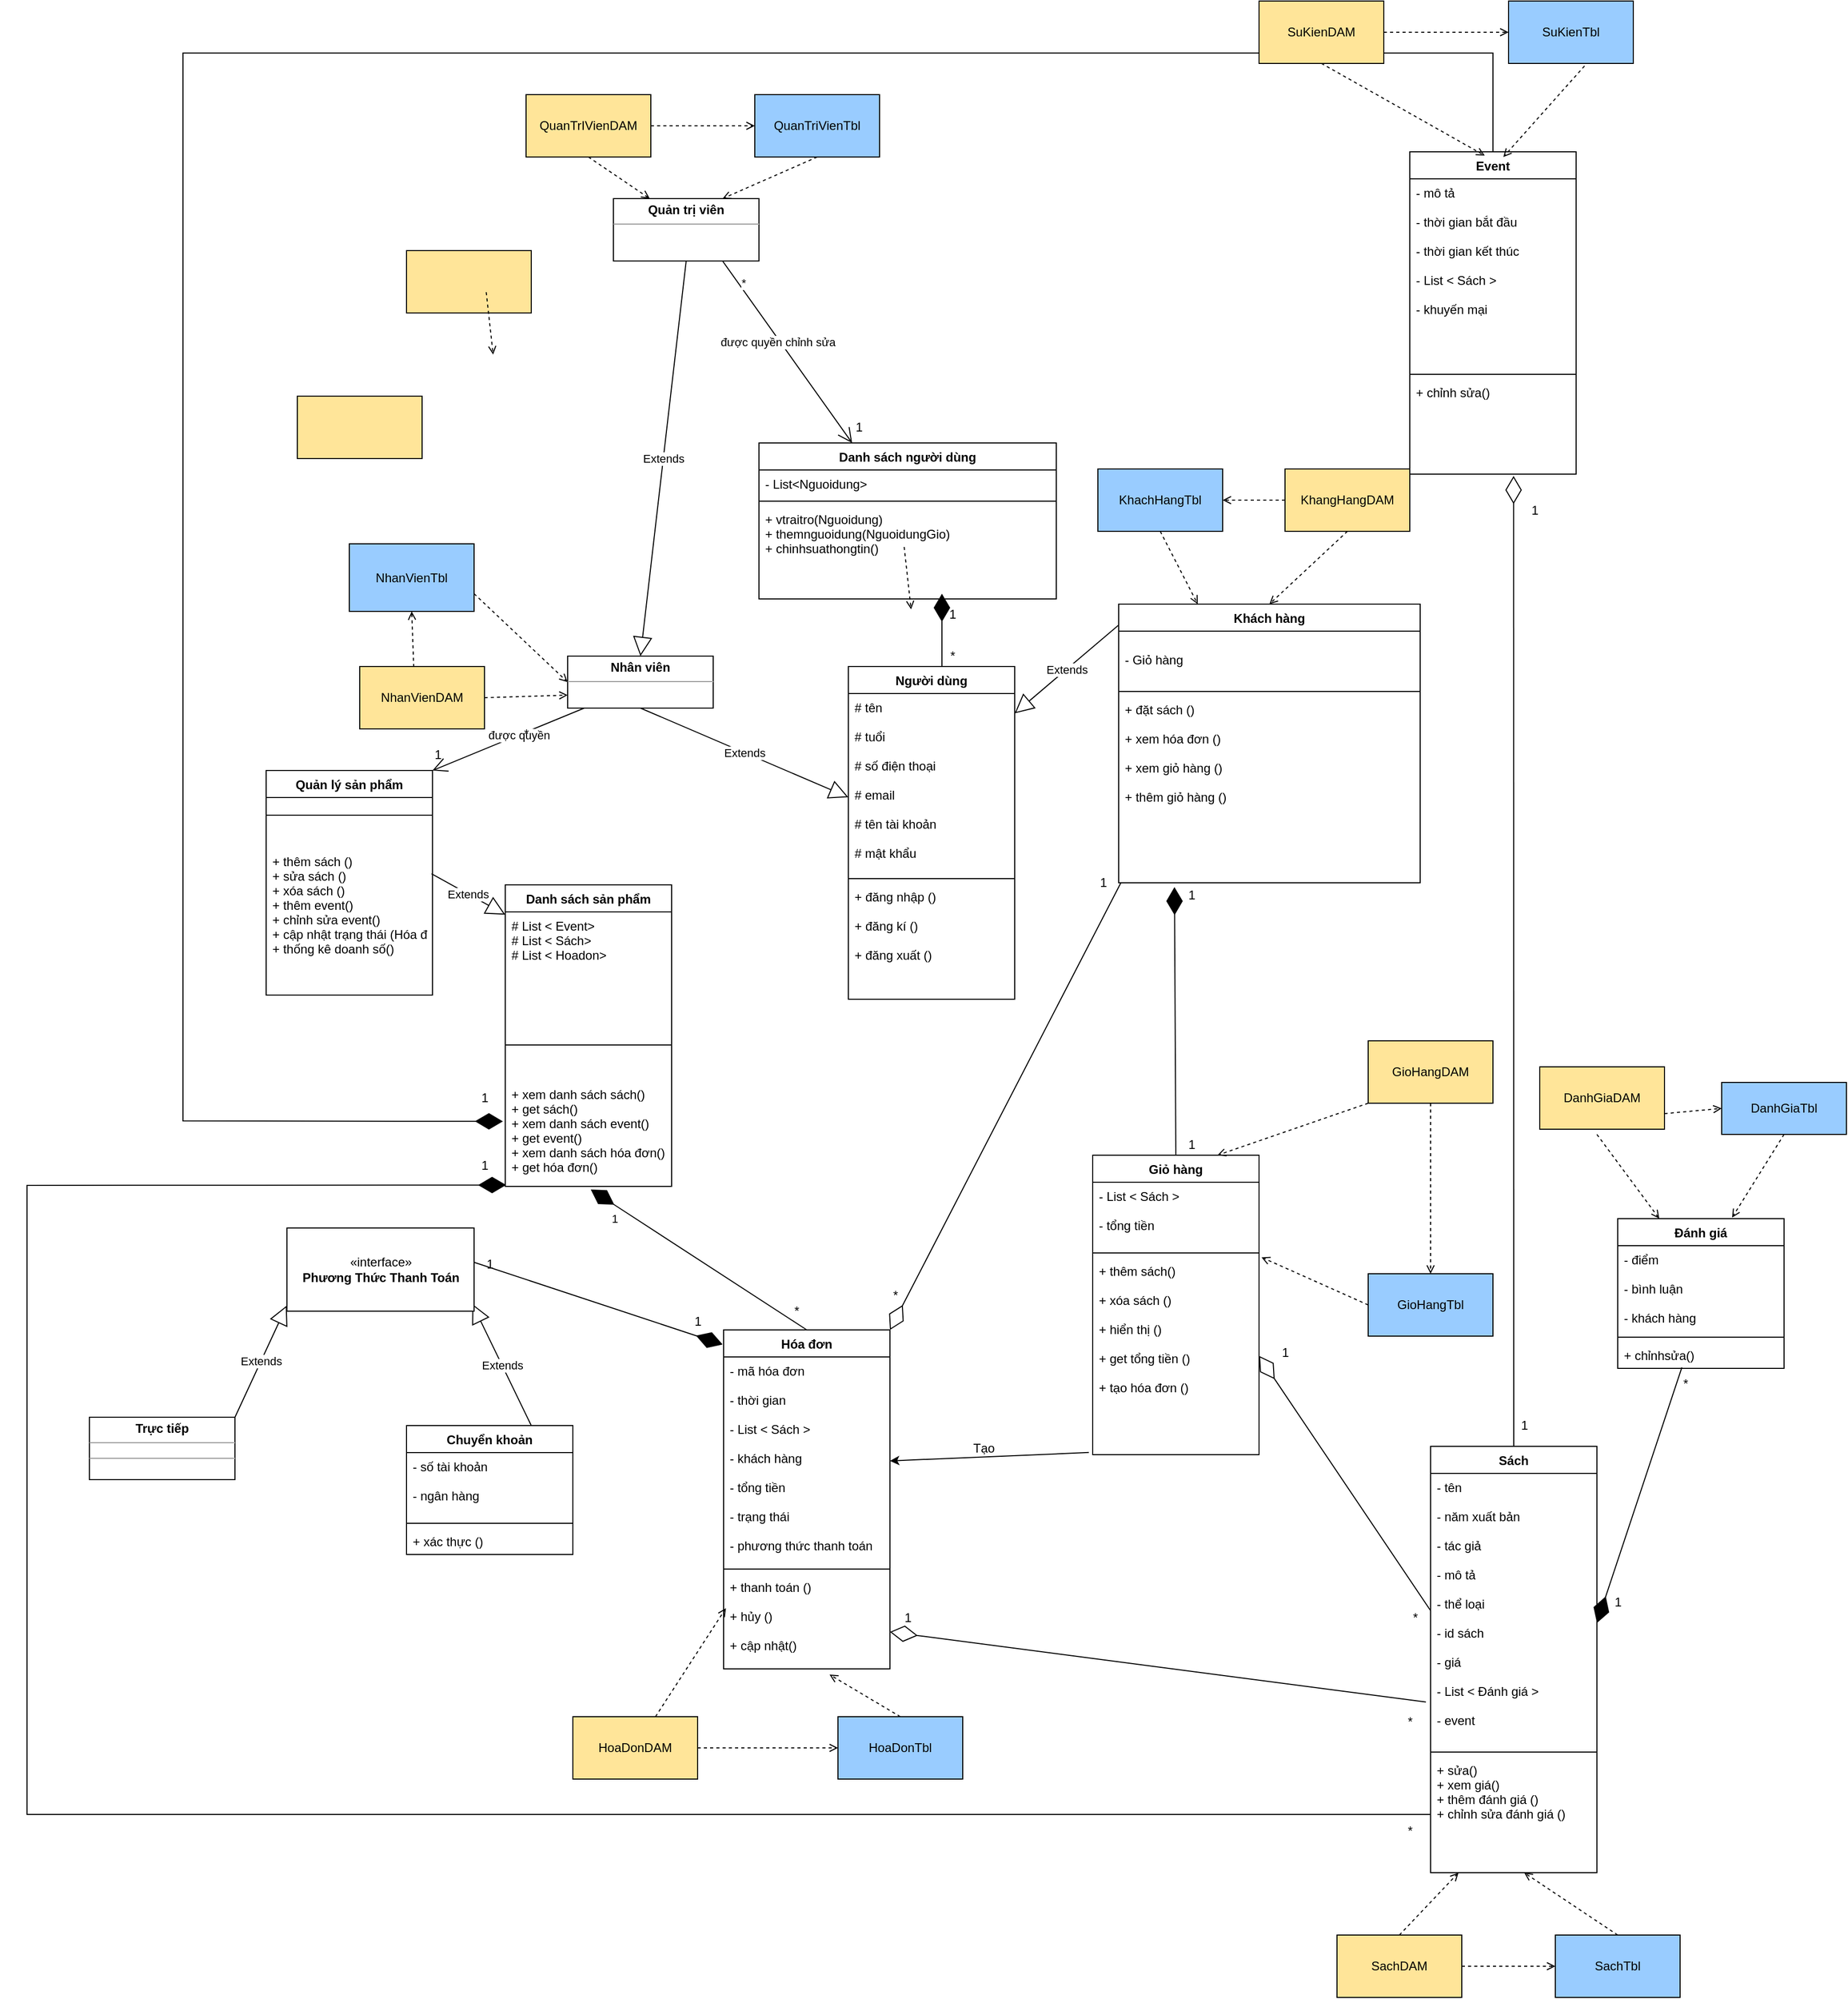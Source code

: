 <mxfile version="19.0.3" type="device"><diagram id="C5RBs43oDa-KdzZeNtuy" name="Page-1"><mxGraphModel dx="2195" dy="1282" grid="1" gridSize="10" guides="1" tooltips="1" connect="1" arrows="1" fold="1" page="1" pageScale="1" pageWidth="827" pageHeight="1169" math="0" shadow="0"><root><mxCell id="WIyWlLk6GJQsqaUBKTNV-0"/><mxCell id="WIyWlLk6GJQsqaUBKTNV-1" parent="WIyWlLk6GJQsqaUBKTNV-0"/><mxCell id="BKb9En-tb70ZGQFmYqYf-0" value="Người dùng&#10;" style="swimlane;fontStyle=1;align=center;verticalAlign=top;childLayout=stackLayout;horizontal=1;startSize=26;horizontalStack=0;resizeParent=1;resizeParentMax=0;resizeLast=0;collapsible=1;marginBottom=0;" parent="WIyWlLk6GJQsqaUBKTNV-1" vertex="1"><mxGeometry x="640" y="670" width="160" height="320" as="geometry"/></mxCell><mxCell id="BKb9En-tb70ZGQFmYqYf-1" value="# tên&#10;&#10;# tuổi&#10;&#10;# số điện thoại&#10;&#10;# email&#10;&#10;# tên tài khoản&#10;&#10;# mật khẩu" style="text;strokeColor=none;fillColor=none;align=left;verticalAlign=top;spacingLeft=4;spacingRight=4;overflow=hidden;rotatable=0;points=[[0,0.5],[1,0.5]];portConstraint=eastwest;" parent="BKb9En-tb70ZGQFmYqYf-0" vertex="1"><mxGeometry y="26" width="160" height="174" as="geometry"/></mxCell><mxCell id="BKb9En-tb70ZGQFmYqYf-2" value="" style="line;strokeWidth=1;fillColor=none;align=left;verticalAlign=middle;spacingTop=-1;spacingLeft=3;spacingRight=3;rotatable=0;labelPosition=right;points=[];portConstraint=eastwest;" parent="BKb9En-tb70ZGQFmYqYf-0" vertex="1"><mxGeometry y="200" width="160" height="8" as="geometry"/></mxCell><mxCell id="BKb9En-tb70ZGQFmYqYf-3" value="+ đăng nhập ()&#10;&#10;+ đăng kí ()&#10;&#10;+ đăng xuất ()" style="text;strokeColor=none;fillColor=none;align=left;verticalAlign=top;spacingLeft=4;spacingRight=4;overflow=hidden;rotatable=0;points=[[0,0.5],[1,0.5]];portConstraint=eastwest;" parent="BKb9En-tb70ZGQFmYqYf-0" vertex="1"><mxGeometry y="208" width="160" height="112" as="geometry"/></mxCell><mxCell id="BKb9En-tb70ZGQFmYqYf-4" value="Danh sách người dùng" style="swimlane;fontStyle=1;align=center;verticalAlign=top;childLayout=stackLayout;horizontal=1;startSize=26;horizontalStack=0;resizeParent=1;resizeParentMax=0;resizeLast=0;collapsible=1;marginBottom=0;" parent="WIyWlLk6GJQsqaUBKTNV-1" vertex="1"><mxGeometry x="554" y="455" width="286" height="150" as="geometry"/></mxCell><mxCell id="BKb9En-tb70ZGQFmYqYf-5" value="- List&lt;Nguoidung&gt;" style="text;strokeColor=none;fillColor=none;align=left;verticalAlign=top;spacingLeft=4;spacingRight=4;overflow=hidden;rotatable=0;points=[[0,0.5],[1,0.5]];portConstraint=eastwest;" parent="BKb9En-tb70ZGQFmYqYf-4" vertex="1"><mxGeometry y="26" width="286" height="26" as="geometry"/></mxCell><mxCell id="BKb9En-tb70ZGQFmYqYf-6" value="" style="line;strokeWidth=1;fillColor=none;align=left;verticalAlign=middle;spacingTop=-1;spacingLeft=3;spacingRight=3;rotatable=0;labelPosition=right;points=[];portConstraint=eastwest;" parent="BKb9En-tb70ZGQFmYqYf-4" vertex="1"><mxGeometry y="52" width="286" height="8" as="geometry"/></mxCell><mxCell id="BKb9En-tb70ZGQFmYqYf-7" value="+ vtraitro(Nguoidung)&#10;+ themnguoidung(NguoidungGio)&#10;+ chinhsuathongtin()" style="text;strokeColor=none;fillColor=none;align=left;verticalAlign=top;spacingLeft=4;spacingRight=4;overflow=hidden;rotatable=0;points=[[0,0.5],[1,0.5]];portConstraint=eastwest;" parent="BKb9En-tb70ZGQFmYqYf-4" vertex="1"><mxGeometry y="60" width="286" height="90" as="geometry"/></mxCell><mxCell id="UxoLa6GrMifHo2ippj-C-26" value="" style="endArrow=open;html=1;rounded=0;align=center;verticalAlign=bottom;dashed=1;endFill=0;labelBackgroundColor=none;exitX=0.5;exitY=1;exitDx=0;exitDy=0;" edge="1" parent="BKb9En-tb70ZGQFmYqYf-4"><mxGeometry relative="1" as="geometry"><mxPoint x="139.67" y="100" as="sourcePoint"/><mxPoint x="146.337" y="160" as="targetPoint"/></mxGeometry></mxCell><mxCell id="BKb9En-tb70ZGQFmYqYf-8" value="Khách hàng" style="swimlane;fontStyle=1;align=center;verticalAlign=top;childLayout=stackLayout;horizontal=1;startSize=26;horizontalStack=0;resizeParent=1;resizeParentMax=0;resizeLast=0;collapsible=1;marginBottom=0;" parent="WIyWlLk6GJQsqaUBKTNV-1" vertex="1"><mxGeometry x="900" y="610" width="290" height="268" as="geometry"/></mxCell><mxCell id="BKb9En-tb70ZGQFmYqYf-9" value="&#10;- Giỏ hàng&#10;" style="text;strokeColor=none;fillColor=none;align=left;verticalAlign=top;spacingLeft=4;spacingRight=4;overflow=hidden;rotatable=0;points=[[0,0.5],[1,0.5]];portConstraint=eastwest;" parent="BKb9En-tb70ZGQFmYqYf-8" vertex="1"><mxGeometry y="26" width="290" height="54" as="geometry"/></mxCell><mxCell id="BKb9En-tb70ZGQFmYqYf-10" value="" style="line;strokeWidth=1;fillColor=none;align=left;verticalAlign=middle;spacingTop=-1;spacingLeft=3;spacingRight=3;rotatable=0;labelPosition=right;points=[];portConstraint=eastwest;" parent="BKb9En-tb70ZGQFmYqYf-8" vertex="1"><mxGeometry y="80" width="290" height="8" as="geometry"/></mxCell><mxCell id="BKb9En-tb70ZGQFmYqYf-11" value="+ đặt sách ()&#10;&#10;+ xem hóa đơn ()&#10;&#10;+ xem giỏ hàng ()&#10;&#10;+ thêm giỏ hàng ()" style="text;strokeColor=none;fillColor=none;align=left;verticalAlign=top;spacingLeft=4;spacingRight=4;overflow=hidden;rotatable=0;points=[[0,0.5],[1,0.5]];portConstraint=eastwest;" parent="BKb9En-tb70ZGQFmYqYf-8" vertex="1"><mxGeometry y="88" width="290" height="180" as="geometry"/></mxCell><mxCell id="BKb9En-tb70ZGQFmYqYf-16" value="Event&#10;" style="swimlane;fontStyle=1;align=center;verticalAlign=top;childLayout=stackLayout;horizontal=1;startSize=26;horizontalStack=0;resizeParent=1;resizeParentMax=0;resizeLast=0;collapsible=1;marginBottom=0;" parent="WIyWlLk6GJQsqaUBKTNV-1" vertex="1"><mxGeometry x="1180" y="175" width="160" height="310" as="geometry"/></mxCell><mxCell id="BKb9En-tb70ZGQFmYqYf-17" value="- mô tả&#10;&#10;- thời gian bắt đầu&#10;&#10;- thời gian kết thúc&#10;&#10;- List &lt; Sách &gt;&#10;&#10;- khuyến mại&#10;" style="text;strokeColor=none;fillColor=none;align=left;verticalAlign=top;spacingLeft=4;spacingRight=4;overflow=hidden;rotatable=0;points=[[0,0.5],[1,0.5]];portConstraint=eastwest;" parent="BKb9En-tb70ZGQFmYqYf-16" vertex="1"><mxGeometry y="26" width="160" height="184" as="geometry"/></mxCell><mxCell id="BKb9En-tb70ZGQFmYqYf-18" value="" style="line;strokeWidth=1;fillColor=none;align=left;verticalAlign=middle;spacingTop=-1;spacingLeft=3;spacingRight=3;rotatable=0;labelPosition=right;points=[];portConstraint=eastwest;" parent="BKb9En-tb70ZGQFmYqYf-16" vertex="1"><mxGeometry y="210" width="160" height="8" as="geometry"/></mxCell><mxCell id="BKb9En-tb70ZGQFmYqYf-19" value="+ chỉnh sửa()" style="text;strokeColor=none;fillColor=none;align=left;verticalAlign=top;spacingLeft=4;spacingRight=4;overflow=hidden;rotatable=0;points=[[0,0.5],[1,0.5]];portConstraint=eastwest;" parent="BKb9En-tb70ZGQFmYqYf-16" vertex="1"><mxGeometry y="218" width="160" height="92" as="geometry"/></mxCell><mxCell id="BKb9En-tb70ZGQFmYqYf-24" value="Sách" style="swimlane;fontStyle=1;align=center;verticalAlign=top;childLayout=stackLayout;horizontal=1;startSize=26;horizontalStack=0;resizeParent=1;resizeParentMax=0;resizeLast=0;collapsible=1;marginBottom=0;" parent="WIyWlLk6GJQsqaUBKTNV-1" vertex="1"><mxGeometry x="1200" y="1420" width="160" height="410" as="geometry"/></mxCell><mxCell id="BKb9En-tb70ZGQFmYqYf-25" value="- tên&#10;&#10;- năm xuất bản&#10;&#10;- tác giả&#10;&#10;- mô tả&#10;&#10;- thể loại&#10;&#10;- id sách&#10;&#10;- giá&#10;&#10;- List &lt; Đánh giá &gt;&#10;&#10;- event" style="text;strokeColor=none;fillColor=none;align=left;verticalAlign=top;spacingLeft=4;spacingRight=4;overflow=hidden;rotatable=0;points=[[0,0.5],[1,0.5]];portConstraint=eastwest;" parent="BKb9En-tb70ZGQFmYqYf-24" vertex="1"><mxGeometry y="26" width="160" height="264" as="geometry"/></mxCell><mxCell id="BKb9En-tb70ZGQFmYqYf-26" value="" style="line;strokeWidth=1;fillColor=none;align=left;verticalAlign=middle;spacingTop=-1;spacingLeft=3;spacingRight=3;rotatable=0;labelPosition=right;points=[];portConstraint=eastwest;" parent="BKb9En-tb70ZGQFmYqYf-24" vertex="1"><mxGeometry y="290" width="160" height="8" as="geometry"/></mxCell><mxCell id="BKb9En-tb70ZGQFmYqYf-27" value="+ sửa()&#10;+ xem giá()&#10;+ thêm đánh giá ()&#10;+ chỉnh sửa đánh giá ()" style="text;strokeColor=none;fillColor=none;align=left;verticalAlign=top;spacingLeft=4;spacingRight=4;overflow=hidden;rotatable=0;points=[[0,0.5],[1,0.5]];portConstraint=eastwest;" parent="BKb9En-tb70ZGQFmYqYf-24" vertex="1"><mxGeometry y="298" width="160" height="112" as="geometry"/></mxCell><mxCell id="BKb9En-tb70ZGQFmYqYf-28" value="Giỏ hàng" style="swimlane;fontStyle=1;align=center;verticalAlign=top;childLayout=stackLayout;horizontal=1;startSize=26;horizontalStack=0;resizeParent=1;resizeParentMax=0;resizeLast=0;collapsible=1;marginBottom=0;" parent="WIyWlLk6GJQsqaUBKTNV-1" vertex="1"><mxGeometry x="875" y="1140" width="160" height="288" as="geometry"/></mxCell><mxCell id="BKb9En-tb70ZGQFmYqYf-29" value="- List &lt; Sách &gt;&#10;&#10;- tổng tiền" style="text;strokeColor=none;fillColor=none;align=left;verticalAlign=top;spacingLeft=4;spacingRight=4;overflow=hidden;rotatable=0;points=[[0,0.5],[1,0.5]];portConstraint=eastwest;" parent="BKb9En-tb70ZGQFmYqYf-28" vertex="1"><mxGeometry y="26" width="160" height="64" as="geometry"/></mxCell><mxCell id="BKb9En-tb70ZGQFmYqYf-30" value="" style="line;strokeWidth=1;fillColor=none;align=left;verticalAlign=middle;spacingTop=-1;spacingLeft=3;spacingRight=3;rotatable=0;labelPosition=right;points=[];portConstraint=eastwest;" parent="BKb9En-tb70ZGQFmYqYf-28" vertex="1"><mxGeometry y="90" width="160" height="8" as="geometry"/></mxCell><mxCell id="BKb9En-tb70ZGQFmYqYf-31" value="+ thêm sách()&#10;&#10;+ xóa sách ()&#10;&#10;+ hiển thị ()&#10;&#10;+ get tổng tiền ()&#10;&#10;+ tạo hóa đơn ()" style="text;strokeColor=none;fillColor=none;align=left;verticalAlign=top;spacingLeft=4;spacingRight=4;overflow=hidden;rotatable=0;points=[[0,0.5],[1,0.5]];portConstraint=eastwest;" parent="BKb9En-tb70ZGQFmYqYf-28" vertex="1"><mxGeometry y="98" width="160" height="190" as="geometry"/></mxCell><mxCell id="BKb9En-tb70ZGQFmYqYf-33" value="Hóa đơn" style="swimlane;fontStyle=1;align=center;verticalAlign=top;childLayout=stackLayout;horizontal=1;startSize=26;horizontalStack=0;resizeParent=1;resizeParentMax=0;resizeLast=0;collapsible=1;marginBottom=0;" parent="WIyWlLk6GJQsqaUBKTNV-1" vertex="1"><mxGeometry x="520" y="1308" width="160" height="326" as="geometry"/></mxCell><mxCell id="BKb9En-tb70ZGQFmYqYf-34" value="- mã hóa đơn&#10;&#10;- thời gian&#10;&#10;- List &lt; Sách &gt;&#10;&#10;- khách hàng&#10;&#10;- tổng tiền&#10;&#10;- trạng thái&#10;&#10;- phương thức thanh toán&#10;" style="text;strokeColor=none;fillColor=none;align=left;verticalAlign=top;spacingLeft=4;spacingRight=4;overflow=hidden;rotatable=0;points=[[0,0.5],[1,0.5]];portConstraint=eastwest;" parent="BKb9En-tb70ZGQFmYqYf-33" vertex="1"><mxGeometry y="26" width="160" height="200" as="geometry"/></mxCell><mxCell id="BKb9En-tb70ZGQFmYqYf-35" value="" style="line;strokeWidth=1;fillColor=none;align=left;verticalAlign=middle;spacingTop=-1;spacingLeft=3;spacingRight=3;rotatable=0;labelPosition=right;points=[];portConstraint=eastwest;" parent="BKb9En-tb70ZGQFmYqYf-33" vertex="1"><mxGeometry y="226" width="160" height="8" as="geometry"/></mxCell><mxCell id="BKb9En-tb70ZGQFmYqYf-36" value="+ thanh toán ()&#10;&#10;+ hủy ()&#10;&#10;+ cập nhật()" style="text;strokeColor=none;fillColor=none;align=left;verticalAlign=top;spacingLeft=4;spacingRight=4;overflow=hidden;rotatable=0;points=[[0,0.5],[1,0.5]];portConstraint=eastwest;" parent="BKb9En-tb70ZGQFmYqYf-33" vertex="1"><mxGeometry y="234" width="160" height="92" as="geometry"/></mxCell><mxCell id="BKb9En-tb70ZGQFmYqYf-45" value="&lt;p style=&quot;margin:0px;margin-top:4px;text-align:center;&quot;&gt;&lt;b&gt;Trực tiếp&lt;/b&gt;&lt;/p&gt;&lt;hr size=&quot;1&quot;&gt;&lt;div style=&quot;height:2px;&quot;&gt;&lt;/div&gt;&lt;hr size=&quot;1&quot;&gt;&lt;div style=&quot;height:2px;&quot;&gt;&lt;/div&gt;" style="verticalAlign=top;align=left;overflow=fill;fontSize=12;fontFamily=Helvetica;html=1;" parent="WIyWlLk6GJQsqaUBKTNV-1" vertex="1"><mxGeometry x="-90" y="1392" width="140" height="60" as="geometry"/></mxCell><mxCell id="BKb9En-tb70ZGQFmYqYf-46" value="Chuyển khoản" style="swimlane;fontStyle=1;align=center;verticalAlign=top;childLayout=stackLayout;horizontal=1;startSize=26;horizontalStack=0;resizeParent=1;resizeParentMax=0;resizeLast=0;collapsible=1;marginBottom=0;" parent="WIyWlLk6GJQsqaUBKTNV-1" vertex="1"><mxGeometry x="215" y="1400" width="160" height="124" as="geometry"/></mxCell><mxCell id="BKb9En-tb70ZGQFmYqYf-47" value="- số tài khoản&#10;&#10;- ngân hàng" style="text;strokeColor=none;fillColor=none;align=left;verticalAlign=top;spacingLeft=4;spacingRight=4;overflow=hidden;rotatable=0;points=[[0,0.5],[1,0.5]];portConstraint=eastwest;" parent="BKb9En-tb70ZGQFmYqYf-46" vertex="1"><mxGeometry y="26" width="160" height="64" as="geometry"/></mxCell><mxCell id="BKb9En-tb70ZGQFmYqYf-48" value="" style="line;strokeWidth=1;fillColor=none;align=left;verticalAlign=middle;spacingTop=-1;spacingLeft=3;spacingRight=3;rotatable=0;labelPosition=right;points=[];portConstraint=eastwest;" parent="BKb9En-tb70ZGQFmYqYf-46" vertex="1"><mxGeometry y="90" width="160" height="8" as="geometry"/></mxCell><mxCell id="BKb9En-tb70ZGQFmYqYf-49" value="+ xác thực ()" style="text;strokeColor=none;fillColor=none;align=left;verticalAlign=top;spacingLeft=4;spacingRight=4;overflow=hidden;rotatable=0;points=[[0,0.5],[1,0.5]];portConstraint=eastwest;" parent="BKb9En-tb70ZGQFmYqYf-46" vertex="1"><mxGeometry y="98" width="160" height="26" as="geometry"/></mxCell><mxCell id="BKb9En-tb70ZGQFmYqYf-54" value="Quản lý sản phẩm" style="swimlane;fontStyle=1;align=center;verticalAlign=top;childLayout=stackLayout;horizontal=1;startSize=26;horizontalStack=0;resizeParent=1;resizeParentMax=0;resizeLast=0;collapsible=1;marginBottom=0;" parent="WIyWlLk6GJQsqaUBKTNV-1" vertex="1"><mxGeometry x="80" y="770" width="160" height="216" as="geometry"/></mxCell><mxCell id="BKb9En-tb70ZGQFmYqYf-56" value="" style="line;strokeWidth=1;fillColor=none;align=left;verticalAlign=middle;spacingTop=-1;spacingLeft=3;spacingRight=3;rotatable=0;labelPosition=right;points=[];portConstraint=eastwest;" parent="BKb9En-tb70ZGQFmYqYf-54" vertex="1"><mxGeometry y="26" width="160" height="34" as="geometry"/></mxCell><mxCell id="BKb9En-tb70ZGQFmYqYf-57" value="&#10;+ thêm sách ()&#10;+ sửa sách ()&#10;+ xóa sách ()&#10;+ thêm event()&#10;+ chỉnh sửa event()&#10;+ cập nhật trạng thái (Hóa đơn)&#10;+ thống kê doanh số()" style="text;strokeColor=none;fillColor=none;align=left;verticalAlign=top;spacingLeft=4;spacingRight=4;overflow=hidden;rotatable=0;points=[[0,0.5],[1,0.5]];portConstraint=eastwest;" parent="BKb9En-tb70ZGQFmYqYf-54" vertex="1"><mxGeometry y="60" width="160" height="156" as="geometry"/></mxCell><mxCell id="BKb9En-tb70ZGQFmYqYf-67" value="&lt;p style=&quot;margin:0px;margin-top:4px;text-align:center;&quot;&gt;&lt;b&gt;Quản trị viên&lt;/b&gt;&lt;/p&gt;&lt;hr size=&quot;1&quot;&gt;&lt;div style=&quot;height:2px;&quot;&gt;&lt;/div&gt;" style="verticalAlign=top;align=left;overflow=fill;fontSize=12;fontFamily=Helvetica;html=1;" parent="WIyWlLk6GJQsqaUBKTNV-1" vertex="1"><mxGeometry x="414" y="220" width="140" height="60" as="geometry"/></mxCell><mxCell id="lWGEYmqwdcrQKwINC_cs-2" value="Extends" style="endArrow=block;endSize=16;endFill=0;html=1;rounded=0;exitX=0.5;exitY=1;exitDx=0;exitDy=0;entryX=0.5;entryY=0;entryDx=0;entryDy=0;" parent="WIyWlLk6GJQsqaUBKTNV-1" source="BKb9En-tb70ZGQFmYqYf-67" target="lWGEYmqwdcrQKwINC_cs-52" edge="1"><mxGeometry width="160" relative="1" as="geometry"><mxPoint x="470" y="530" as="sourcePoint"/><mxPoint x="630" y="530" as="targetPoint"/></mxGeometry></mxCell><mxCell id="lWGEYmqwdcrQKwINC_cs-3" value="Extends" style="endArrow=block;endSize=16;endFill=0;html=1;rounded=0;exitX=0.5;exitY=1;exitDx=0;exitDy=0;" parent="WIyWlLk6GJQsqaUBKTNV-1" source="lWGEYmqwdcrQKwINC_cs-52" target="BKb9En-tb70ZGQFmYqYf-0" edge="1"><mxGeometry width="160" relative="1" as="geometry"><mxPoint x="480" y="680" as="sourcePoint"/><mxPoint x="640" y="680" as="targetPoint"/></mxGeometry></mxCell><mxCell id="lWGEYmqwdcrQKwINC_cs-4" value="Extends" style="endArrow=block;endSize=16;endFill=0;html=1;rounded=0;exitX=0;exitY=0.075;exitDx=0;exitDy=0;exitPerimeter=0;" parent="WIyWlLk6GJQsqaUBKTNV-1" source="BKb9En-tb70ZGQFmYqYf-8" target="BKb9En-tb70ZGQFmYqYf-1" edge="1"><mxGeometry width="160" relative="1" as="geometry"><mxPoint x="480" y="620" as="sourcePoint"/><mxPoint x="640" y="620" as="targetPoint"/></mxGeometry></mxCell><mxCell id="lWGEYmqwdcrQKwINC_cs-5" value="" style="endArrow=diamondThin;endFill=1;endSize=24;html=1;rounded=0;" parent="WIyWlLk6GJQsqaUBKTNV-1" edge="1"><mxGeometry width="160" relative="1" as="geometry"><mxPoint x="730" y="670" as="sourcePoint"/><mxPoint x="730" y="600" as="targetPoint"/></mxGeometry></mxCell><mxCell id="lWGEYmqwdcrQKwINC_cs-14" value="" style="endArrow=diamondThin;endFill=1;endSize=24;html=1;rounded=0;entryX=0.185;entryY=1.023;entryDx=0;entryDy=0;entryPerimeter=0;exitX=0.5;exitY=0;exitDx=0;exitDy=0;" parent="WIyWlLk6GJQsqaUBKTNV-1" source="BKb9En-tb70ZGQFmYqYf-28" target="BKb9En-tb70ZGQFmYqYf-11" edge="1"><mxGeometry width="160" relative="1" as="geometry"><mxPoint x="520" y="1060" as="sourcePoint"/><mxPoint x="680" y="1060" as="targetPoint"/></mxGeometry></mxCell><mxCell id="lWGEYmqwdcrQKwINC_cs-15" value="1" style="text;html=1;align=center;verticalAlign=middle;resizable=0;points=[];autosize=1;strokeColor=none;fillColor=none;" parent="WIyWlLk6GJQsqaUBKTNV-1" vertex="1"><mxGeometry x="955" y="1115" width="30" height="30" as="geometry"/></mxCell><mxCell id="lWGEYmqwdcrQKwINC_cs-16" value="1" style="text;html=1;align=center;verticalAlign=middle;resizable=0;points=[];autosize=1;strokeColor=none;fillColor=none;" parent="WIyWlLk6GJQsqaUBKTNV-1" vertex="1"><mxGeometry x="955" y="875" width="30" height="30" as="geometry"/></mxCell><mxCell id="lWGEYmqwdcrQKwINC_cs-17" value="" style="endArrow=diamondThin;endFill=0;endSize=24;html=1;rounded=0;exitX=0.5;exitY=0;exitDx=0;exitDy=0;entryX=0.624;entryY=1.019;entryDx=0;entryDy=0;entryPerimeter=0;" parent="WIyWlLk6GJQsqaUBKTNV-1" source="BKb9En-tb70ZGQFmYqYf-24" target="BKb9En-tb70ZGQFmYqYf-19" edge="1"><mxGeometry width="160" relative="1" as="geometry"><mxPoint x="170" y="950" as="sourcePoint"/><mxPoint x="1280" y="510" as="targetPoint"/></mxGeometry></mxCell><mxCell id="lWGEYmqwdcrQKwINC_cs-19" value="1" style="text;html=1;align=center;verticalAlign=middle;resizable=0;points=[];autosize=1;strokeColor=none;fillColor=none;" parent="WIyWlLk6GJQsqaUBKTNV-1" vertex="1"><mxGeometry x="1285" y="505" width="30" height="30" as="geometry"/></mxCell><mxCell id="lWGEYmqwdcrQKwINC_cs-20" value="" style="endArrow=diamondThin;endFill=0;endSize=24;html=1;rounded=0;exitX=0;exitY=0.5;exitDx=0;exitDy=0;entryX=1;entryY=0.5;entryDx=0;entryDy=0;" parent="WIyWlLk6GJQsqaUBKTNV-1" source="BKb9En-tb70ZGQFmYqYf-25" target="BKb9En-tb70ZGQFmYqYf-31" edge="1"><mxGeometry width="160" relative="1" as="geometry"><mxPoint x="680" y="1210" as="sourcePoint"/><mxPoint x="840" y="1210" as="targetPoint"/></mxGeometry></mxCell><mxCell id="lWGEYmqwdcrQKwINC_cs-21" value="*" style="text;html=1;align=center;verticalAlign=middle;resizable=0;points=[];autosize=1;strokeColor=none;fillColor=none;" parent="WIyWlLk6GJQsqaUBKTNV-1" vertex="1"><mxGeometry x="1170" y="1570" width="30" height="30" as="geometry"/></mxCell><mxCell id="lWGEYmqwdcrQKwINC_cs-22" value="1" style="text;html=1;align=center;verticalAlign=middle;resizable=0;points=[];autosize=1;strokeColor=none;fillColor=none;" parent="WIyWlLk6GJQsqaUBKTNV-1" vertex="1"><mxGeometry x="1045" y="1315" width="30" height="30" as="geometry"/></mxCell><mxCell id="lWGEYmqwdcrQKwINC_cs-24" value="" style="endArrow=diamondThin;endFill=1;endSize=24;html=1;rounded=0;exitX=0.5;exitY=0;exitDx=0;exitDy=0;entryX=-0.014;entryY=0.387;entryDx=0;entryDy=0;entryPerimeter=0;" parent="WIyWlLk6GJQsqaUBKTNV-1" source="BKb9En-tb70ZGQFmYqYf-16" target="lWGEYmqwdcrQKwINC_cs-78" edge="1"><mxGeometry width="160" relative="1" as="geometry"><mxPoint x="440" y="660" as="sourcePoint"/><mxPoint x="600" y="660" as="targetPoint"/><Array as="points"><mxPoint x="1260" y="80"/><mxPoint y="80"/><mxPoint y="690"/><mxPoint y="1107"/></Array></mxGeometry></mxCell><mxCell id="lWGEYmqwdcrQKwINC_cs-26" value="1" style="text;html=1;align=center;verticalAlign=middle;resizable=0;points=[];autosize=1;strokeColor=none;fillColor=none;" parent="WIyWlLk6GJQsqaUBKTNV-1" vertex="1"><mxGeometry x="230" y="740" width="30" height="30" as="geometry"/></mxCell><mxCell id="lWGEYmqwdcrQKwINC_cs-27" value="" style="endArrow=diamondThin;endFill=0;endSize=24;html=1;rounded=0;exitX=-0.028;exitY=0.833;exitDx=0;exitDy=0;exitPerimeter=0;" parent="WIyWlLk6GJQsqaUBKTNV-1" source="BKb9En-tb70ZGQFmYqYf-25" target="BKb9En-tb70ZGQFmYqYf-36" edge="1"><mxGeometry width="160" relative="1" as="geometry"><mxPoint x="440" y="1570" as="sourcePoint"/><mxPoint x="600" y="1570" as="targetPoint"/></mxGeometry></mxCell><mxCell id="lWGEYmqwdcrQKwINC_cs-28" value="*" style="text;html=1;align=center;verticalAlign=middle;resizable=0;points=[];autosize=1;strokeColor=none;fillColor=none;" parent="WIyWlLk6GJQsqaUBKTNV-1" vertex="1"><mxGeometry x="1165" y="1670" width="30" height="30" as="geometry"/></mxCell><mxCell id="lWGEYmqwdcrQKwINC_cs-29" value="1" style="text;html=1;align=center;verticalAlign=middle;resizable=0;points=[];autosize=1;strokeColor=none;fillColor=none;" parent="WIyWlLk6GJQsqaUBKTNV-1" vertex="1"><mxGeometry x="682" y="1570" width="30" height="30" as="geometry"/></mxCell><mxCell id="lWGEYmqwdcrQKwINC_cs-31" value="Extends" style="endArrow=block;endSize=16;endFill=0;html=1;rounded=0;entryX=-0.001;entryY=1.099;entryDx=0;entryDy=0;entryPerimeter=0;exitX=1;exitY=0;exitDx=0;exitDy=0;" parent="WIyWlLk6GJQsqaUBKTNV-1" source="BKb9En-tb70ZGQFmYqYf-45" edge="1"><mxGeometry width="160" relative="1" as="geometry"><mxPoint x="440" y="1420" as="sourcePoint"/><mxPoint x="99.82" y="1284.574" as="targetPoint"/></mxGeometry></mxCell><mxCell id="lWGEYmqwdcrQKwINC_cs-32" value="Extends" style="endArrow=block;endSize=16;endFill=0;html=1;rounded=0;exitX=0.75;exitY=0;exitDx=0;exitDy=0;entryX=0.991;entryY=1.044;entryDx=0;entryDy=0;entryPerimeter=0;" parent="WIyWlLk6GJQsqaUBKTNV-1" source="BKb9En-tb70ZGQFmYqYf-46" edge="1"><mxGeometry width="160" relative="1" as="geometry"><mxPoint x="440" y="1420" as="sourcePoint"/><mxPoint x="278.38" y="1283.144" as="targetPoint"/></mxGeometry></mxCell><mxCell id="lWGEYmqwdcrQKwINC_cs-33" value="" style="endArrow=classic;html=1;rounded=0;entryX=1;entryY=0.5;entryDx=0;entryDy=0;exitX=-0.023;exitY=0.989;exitDx=0;exitDy=0;exitPerimeter=0;" parent="WIyWlLk6GJQsqaUBKTNV-1" source="BKb9En-tb70ZGQFmYqYf-31" target="BKb9En-tb70ZGQFmYqYf-34" edge="1"><mxGeometry width="50" height="50" relative="1" as="geometry"><mxPoint x="490" y="1440" as="sourcePoint"/><mxPoint x="540" y="1390" as="targetPoint"/></mxGeometry></mxCell><mxCell id="lWGEYmqwdcrQKwINC_cs-34" value="Tạo" style="text;html=1;align=center;verticalAlign=middle;resizable=0;points=[];autosize=1;strokeColor=none;fillColor=none;" parent="WIyWlLk6GJQsqaUBKTNV-1" vertex="1"><mxGeometry x="750" y="1407" width="40" height="30" as="geometry"/></mxCell><mxCell id="lWGEYmqwdcrQKwINC_cs-36" value="" style="endArrow=diamondThin;endFill=1;endSize=24;html=1;rounded=0;exitX=0.5;exitY=0;exitDx=0;exitDy=0;entryX=0.514;entryY=1.029;entryDx=0;entryDy=0;entryPerimeter=0;" parent="WIyWlLk6GJQsqaUBKTNV-1" source="BKb9En-tb70ZGQFmYqYf-33" target="lWGEYmqwdcrQKwINC_cs-78" edge="1"><mxGeometry width="160" relative="1" as="geometry"><mxPoint x="440" y="1260" as="sourcePoint"/><mxPoint x="327" y="1114.6" as="targetPoint"/></mxGeometry></mxCell><mxCell id="lWGEYmqwdcrQKwINC_cs-84" value="1" style="edgeLabel;html=1;align=center;verticalAlign=middle;resizable=0;points=[];" parent="lWGEYmqwdcrQKwINC_cs-36" connectable="0" vertex="1"><mxGeometry x="0.675" y="5" relative="1" as="geometry"><mxPoint x="-9" y="2" as="offset"/></mxGeometry></mxCell><mxCell id="lWGEYmqwdcrQKwINC_cs-37" value="*" style="text;html=1;align=center;verticalAlign=middle;resizable=0;points=[];autosize=1;strokeColor=none;fillColor=none;" parent="WIyWlLk6GJQsqaUBKTNV-1" vertex="1"><mxGeometry x="575" y="1275" width="30" height="30" as="geometry"/></mxCell><mxCell id="lWGEYmqwdcrQKwINC_cs-44" value="" style="endArrow=diamondThin;endFill=1;endSize=24;html=1;rounded=0;exitX=0.298;exitY=1.058;exitDx=0;exitDy=0;exitPerimeter=0;entryX=1;entryY=0.545;entryDx=0;entryDy=0;entryPerimeter=0;" parent="WIyWlLk6GJQsqaUBKTNV-1" target="BKb9En-tb70ZGQFmYqYf-25" edge="1"><mxGeometry width="160" relative="1" as="geometry"><mxPoint x="1441.72" y="1344.06" as="sourcePoint"/><mxPoint x="1220" y="1430" as="targetPoint"/></mxGeometry></mxCell><mxCell id="lWGEYmqwdcrQKwINC_cs-45" value="*" style="text;html=1;align=center;verticalAlign=middle;resizable=0;points=[];autosize=1;strokeColor=none;fillColor=none;" parent="WIyWlLk6GJQsqaUBKTNV-1" vertex="1"><mxGeometry x="1430" y="1345" width="30" height="30" as="geometry"/></mxCell><mxCell id="lWGEYmqwdcrQKwINC_cs-47" value="1" style="text;html=1;align=center;verticalAlign=middle;resizable=0;points=[];autosize=1;strokeColor=none;fillColor=none;" parent="WIyWlLk6GJQsqaUBKTNV-1" vertex="1"><mxGeometry x="1365" y="1555" width="30" height="30" as="geometry"/></mxCell><mxCell id="lWGEYmqwdcrQKwINC_cs-48" value="" style="endArrow=diamondThin;endFill=0;endSize=24;html=1;rounded=0;entryX=1;entryY=0;entryDx=0;entryDy=0;exitX=0.008;exitY=0.998;exitDx=0;exitDy=0;exitPerimeter=0;" parent="WIyWlLk6GJQsqaUBKTNV-1" source="BKb9En-tb70ZGQFmYqYf-11" target="BKb9En-tb70ZGQFmYqYf-33" edge="1"><mxGeometry width="160" relative="1" as="geometry"><mxPoint x="920" y="950" as="sourcePoint"/><mxPoint x="860" y="1060" as="targetPoint"/></mxGeometry></mxCell><mxCell id="lWGEYmqwdcrQKwINC_cs-49" value="*" style="text;html=1;align=center;verticalAlign=middle;resizable=0;points=[];autosize=1;strokeColor=none;fillColor=none;" parent="WIyWlLk6GJQsqaUBKTNV-1" vertex="1"><mxGeometry x="670" y="1260" width="30" height="30" as="geometry"/></mxCell><mxCell id="lWGEYmqwdcrQKwINC_cs-50" value="1" style="text;html=1;align=center;verticalAlign=middle;resizable=0;points=[];autosize=1;strokeColor=none;fillColor=none;" parent="WIyWlLk6GJQsqaUBKTNV-1" vertex="1"><mxGeometry x="870" y="863" width="30" height="30" as="geometry"/></mxCell><mxCell id="lWGEYmqwdcrQKwINC_cs-51" value="1" style="text;html=1;align=center;verticalAlign=middle;resizable=0;points=[];autosize=1;strokeColor=none;fillColor=none;" parent="WIyWlLk6GJQsqaUBKTNV-1" vertex="1"><mxGeometry x="1275" y="1385" width="30" height="30" as="geometry"/></mxCell><mxCell id="lWGEYmqwdcrQKwINC_cs-52" value="&lt;p style=&quot;margin:0px;margin-top:4px;text-align:center;&quot;&gt;&lt;b&gt;Nhân viên&lt;/b&gt;&lt;/p&gt;&lt;hr size=&quot;1&quot;&gt;&lt;div style=&quot;height:2px;&quot;&gt;&lt;/div&gt;" style="verticalAlign=top;align=left;overflow=fill;fontSize=12;fontFamily=Helvetica;html=1;" parent="WIyWlLk6GJQsqaUBKTNV-1" vertex="1"><mxGeometry x="370" y="660" width="140" height="50" as="geometry"/></mxCell><mxCell id="lWGEYmqwdcrQKwINC_cs-53" value="" style="endArrow=open;endFill=1;endSize=12;html=1;rounded=0;exitX=0.114;exitY=1;exitDx=0;exitDy=0;exitPerimeter=0;entryX=1;entryY=0;entryDx=0;entryDy=0;" parent="WIyWlLk6GJQsqaUBKTNV-1" source="lWGEYmqwdcrQKwINC_cs-52" target="BKb9En-tb70ZGQFmYqYf-54" edge="1"><mxGeometry width="160" relative="1" as="geometry"><mxPoint x="430" y="720" as="sourcePoint"/><mxPoint x="590" y="720" as="targetPoint"/></mxGeometry></mxCell><mxCell id="lWGEYmqwdcrQKwINC_cs-57" value="được quyền" style="edgeLabel;html=1;align=center;verticalAlign=middle;resizable=0;points=[];" parent="lWGEYmqwdcrQKwINC_cs-53" connectable="0" vertex="1"><mxGeometry x="-0.136" y="-1" relative="1" as="geometry"><mxPoint y="1" as="offset"/></mxGeometry></mxCell><mxCell id="lWGEYmqwdcrQKwINC_cs-62" value="" style="endArrow=open;endFill=1;endSize=12;html=1;rounded=0;exitX=0.75;exitY=1;exitDx=0;exitDy=0;" parent="WIyWlLk6GJQsqaUBKTNV-1" source="BKb9En-tb70ZGQFmYqYf-67" target="BKb9En-tb70ZGQFmYqYf-4" edge="1"><mxGeometry width="160" relative="1" as="geometry"><mxPoint x="389.96" y="665" as="sourcePoint"/><mxPoint x="270" y="800" as="targetPoint"/></mxGeometry></mxCell><mxCell id="lWGEYmqwdcrQKwINC_cs-63" value="được quyền chỉnh sửa" style="edgeLabel;html=1;align=center;verticalAlign=middle;resizable=0;points=[];" parent="lWGEYmqwdcrQKwINC_cs-62" connectable="0" vertex="1"><mxGeometry x="-0.136" y="-1" relative="1" as="geometry"><mxPoint y="1" as="offset"/></mxGeometry></mxCell><mxCell id="lWGEYmqwdcrQKwINC_cs-91" value="*" style="edgeLabel;html=1;align=center;verticalAlign=middle;resizable=0;points=[];" parent="lWGEYmqwdcrQKwINC_cs-62" connectable="0" vertex="1"><mxGeometry x="-0.741" y="4" relative="1" as="geometry"><mxPoint as="offset"/></mxGeometry></mxCell><mxCell id="lWGEYmqwdcrQKwINC_cs-64" value="" style="endArrow=diamondThin;endFill=1;endSize=24;html=1;rounded=0;exitX=0;exitY=0.5;exitDx=0;exitDy=0;entryX=0.005;entryY=0.987;entryDx=0;entryDy=0;entryPerimeter=0;" parent="WIyWlLk6GJQsqaUBKTNV-1" source="BKb9En-tb70ZGQFmYqYf-27" target="lWGEYmqwdcrQKwINC_cs-78" edge="1"><mxGeometry width="160" relative="1" as="geometry"><mxPoint x="530" y="1170" as="sourcePoint"/><mxPoint x="80" y="790" as="targetPoint"/><Array as="points"><mxPoint x="-150" y="1774"/><mxPoint x="-150" y="1169"/></Array></mxGeometry></mxCell><mxCell id="lWGEYmqwdcrQKwINC_cs-67" value="Đánh giá" style="swimlane;fontStyle=1;align=center;verticalAlign=top;childLayout=stackLayout;horizontal=1;startSize=26;horizontalStack=0;resizeParent=1;resizeParentMax=0;resizeLast=0;collapsible=1;marginBottom=0;" parent="WIyWlLk6GJQsqaUBKTNV-1" vertex="1"><mxGeometry x="1380" y="1201" width="160" height="144" as="geometry"/></mxCell><mxCell id="lWGEYmqwdcrQKwINC_cs-68" value="- điểm&#10;&#10;- bình luận&#10;&#10;- khách hàng&#10;" style="text;strokeColor=none;fillColor=none;align=left;verticalAlign=top;spacingLeft=4;spacingRight=4;overflow=hidden;rotatable=0;points=[[0,0.5],[1,0.5]];portConstraint=eastwest;" parent="lWGEYmqwdcrQKwINC_cs-67" vertex="1"><mxGeometry y="26" width="160" height="84" as="geometry"/></mxCell><mxCell id="lWGEYmqwdcrQKwINC_cs-69" value="" style="line;strokeWidth=1;fillColor=none;align=left;verticalAlign=middle;spacingTop=-1;spacingLeft=3;spacingRight=3;rotatable=0;labelPosition=right;points=[];portConstraint=eastwest;" parent="lWGEYmqwdcrQKwINC_cs-67" vertex="1"><mxGeometry y="110" width="160" height="8" as="geometry"/></mxCell><mxCell id="lWGEYmqwdcrQKwINC_cs-70" value="+ chỉnhsửa()" style="text;strokeColor=none;fillColor=none;align=left;verticalAlign=top;spacingLeft=4;spacingRight=4;overflow=hidden;rotatable=0;points=[[0,0.5],[1,0.5]];portConstraint=eastwest;" parent="lWGEYmqwdcrQKwINC_cs-67" vertex="1"><mxGeometry y="118" width="160" height="26" as="geometry"/></mxCell><mxCell id="lWGEYmqwdcrQKwINC_cs-74" value="" style="endArrow=diamondThin;endFill=1;endSize=24;html=1;rounded=0;exitX=1;exitY=0.25;exitDx=0;exitDy=0;entryX=-0.006;entryY=0.043;entryDx=0;entryDy=0;entryPerimeter=0;" parent="WIyWlLk6GJQsqaUBKTNV-1" target="BKb9En-tb70ZGQFmYqYf-33" edge="1"><mxGeometry width="160" relative="1" as="geometry"><mxPoint x="280" y="1243" as="sourcePoint"/><mxPoint x="540" y="1260" as="targetPoint"/></mxGeometry></mxCell><mxCell id="lWGEYmqwdcrQKwINC_cs-75" value="Danh sách sản phẩm" style="swimlane;fontStyle=1;align=center;verticalAlign=top;childLayout=stackLayout;horizontal=1;startSize=26;horizontalStack=0;resizeParent=1;resizeParentMax=0;resizeLast=0;collapsible=1;marginBottom=0;" parent="WIyWlLk6GJQsqaUBKTNV-1" vertex="1"><mxGeometry x="310" y="880" width="160" height="290" as="geometry"/></mxCell><mxCell id="lWGEYmqwdcrQKwINC_cs-76" value="# List &lt; Event&gt;&#10;# List &lt; Sách&gt;&#10;# List &lt; Hoadon&gt;" style="text;strokeColor=none;fillColor=none;align=left;verticalAlign=top;spacingLeft=4;spacingRight=4;overflow=hidden;rotatable=0;points=[[0,0.5],[1,0.5]];portConstraint=eastwest;" parent="lWGEYmqwdcrQKwINC_cs-75" vertex="1"><mxGeometry y="26" width="160" height="94" as="geometry"/></mxCell><mxCell id="lWGEYmqwdcrQKwINC_cs-77" value="" style="line;strokeWidth=1;fillColor=none;align=left;verticalAlign=middle;spacingTop=-1;spacingLeft=3;spacingRight=3;rotatable=0;labelPosition=right;points=[];portConstraint=eastwest;" parent="lWGEYmqwdcrQKwINC_cs-75" vertex="1"><mxGeometry y="120" width="160" height="68" as="geometry"/></mxCell><mxCell id="lWGEYmqwdcrQKwINC_cs-78" value="+ xem danh sách sách()&#10;+ get sách()&#10;+ xem danh sách event()&#10;+ get event()&#10;+ xem danh sách hóa đơn()&#10;+ get hóa đơn()" style="text;strokeColor=none;fillColor=none;align=left;verticalAlign=top;spacingLeft=4;spacingRight=4;overflow=hidden;rotatable=0;points=[[0,0.5],[1,0.5]];portConstraint=eastwest;" parent="lWGEYmqwdcrQKwINC_cs-75" vertex="1"><mxGeometry y="188" width="160" height="102" as="geometry"/></mxCell><mxCell id="lWGEYmqwdcrQKwINC_cs-79" value="Extends" style="endArrow=block;endSize=16;endFill=0;html=1;rounded=0;exitX=0.994;exitY=0.252;exitDx=0;exitDy=0;exitPerimeter=0;" parent="WIyWlLk6GJQsqaUBKTNV-1" source="BKb9En-tb70ZGQFmYqYf-57" target="lWGEYmqwdcrQKwINC_cs-76" edge="1"><mxGeometry width="160" relative="1" as="geometry"><mxPoint x="290" y="850" as="sourcePoint"/><mxPoint x="330" y="870" as="targetPoint"/></mxGeometry></mxCell><mxCell id="lWGEYmqwdcrQKwINC_cs-80" value="«interface»&lt;br&gt;&lt;b&gt;Phương Thức Thanh Toán&lt;/b&gt;" style="html=1;" parent="WIyWlLk6GJQsqaUBKTNV-1" vertex="1"><mxGeometry x="100" y="1210" width="180" height="80" as="geometry"/></mxCell><mxCell id="lWGEYmqwdcrQKwINC_cs-85" value="1" style="text;html=1;align=center;verticalAlign=middle;resizable=0;points=[];autosize=1;strokeColor=none;fillColor=none;" parent="WIyWlLk6GJQsqaUBKTNV-1" vertex="1"><mxGeometry x="280" y="1230" width="30" height="30" as="geometry"/></mxCell><mxCell id="lWGEYmqwdcrQKwINC_cs-86" value="1" style="text;html=1;align=center;verticalAlign=middle;resizable=0;points=[];autosize=1;strokeColor=none;fillColor=none;" parent="WIyWlLk6GJQsqaUBKTNV-1" vertex="1"><mxGeometry x="480" y="1285" width="30" height="30" as="geometry"/></mxCell><mxCell id="lWGEYmqwdcrQKwINC_cs-87" value="*" style="text;html=1;align=center;verticalAlign=middle;resizable=0;points=[];autosize=1;strokeColor=none;fillColor=none;" parent="WIyWlLk6GJQsqaUBKTNV-1" vertex="1"><mxGeometry x="1165" y="1775" width="30" height="30" as="geometry"/></mxCell><mxCell id="lWGEYmqwdcrQKwINC_cs-88" value="1" style="text;html=1;align=center;verticalAlign=middle;resizable=0;points=[];autosize=1;strokeColor=none;fillColor=none;" parent="WIyWlLk6GJQsqaUBKTNV-1" vertex="1"><mxGeometry x="275" y="1135" width="30" height="30" as="geometry"/></mxCell><mxCell id="lWGEYmqwdcrQKwINC_cs-89" value="1" style="text;html=1;align=center;verticalAlign=middle;resizable=0;points=[];autosize=1;strokeColor=none;fillColor=none;" parent="WIyWlLk6GJQsqaUBKTNV-1" vertex="1"><mxGeometry x="275" y="1070" width="30" height="30" as="geometry"/></mxCell><mxCell id="lWGEYmqwdcrQKwINC_cs-90" value="*" style="text;html=1;align=center;verticalAlign=middle;resizable=0;points=[];autosize=1;strokeColor=none;fillColor=none;" parent="WIyWlLk6GJQsqaUBKTNV-1" vertex="1"><mxGeometry x="315" y="720" width="30" height="30" as="geometry"/></mxCell><mxCell id="lWGEYmqwdcrQKwINC_cs-92" value="1" style="text;html=1;align=center;verticalAlign=middle;resizable=0;points=[];autosize=1;strokeColor=none;fillColor=none;" parent="WIyWlLk6GJQsqaUBKTNV-1" vertex="1"><mxGeometry x="635" y="425" width="30" height="30" as="geometry"/></mxCell><mxCell id="lWGEYmqwdcrQKwINC_cs-93" value="*" style="text;html=1;align=center;verticalAlign=middle;resizable=0;points=[];autosize=1;strokeColor=none;fillColor=none;" parent="WIyWlLk6GJQsqaUBKTNV-1" vertex="1"><mxGeometry x="725" y="645" width="30" height="30" as="geometry"/></mxCell><mxCell id="lWGEYmqwdcrQKwINC_cs-94" value="1" style="text;html=1;align=center;verticalAlign=middle;resizable=0;points=[];autosize=1;strokeColor=none;fillColor=none;" parent="WIyWlLk6GJQsqaUBKTNV-1" vertex="1"><mxGeometry x="725" y="605" width="30" height="30" as="geometry"/></mxCell><mxCell id="UxoLa6GrMifHo2ippj-C-0" value="NhanVienTbl" style="rounded=0;whiteSpace=wrap;html=1;fillColor=#99CCFF;" vertex="1" parent="WIyWlLk6GJQsqaUBKTNV-1"><mxGeometry x="160" y="552" width="120" height="65" as="geometry"/></mxCell><mxCell id="UxoLa6GrMifHo2ippj-C-1" value="NhanVienDAM" style="rounded=0;whiteSpace=wrap;html=1;fillColor=#FFE599;" vertex="1" parent="WIyWlLk6GJQsqaUBKTNV-1"><mxGeometry x="170" y="670" width="120" height="60" as="geometry"/></mxCell><mxCell id="UxoLa6GrMifHo2ippj-C-2" value="SachTbl" style="rounded=0;whiteSpace=wrap;html=1;fillColor=#99CCFF;" vertex="1" parent="WIyWlLk6GJQsqaUBKTNV-1"><mxGeometry x="1320" y="1890" width="120" height="60" as="geometry"/></mxCell><mxCell id="UxoLa6GrMifHo2ippj-C-3" value="GioHangTbl" style="rounded=0;whiteSpace=wrap;html=1;fillColor=#99CCFF;" vertex="1" parent="WIyWlLk6GJQsqaUBKTNV-1"><mxGeometry x="1140" y="1254" width="120" height="60" as="geometry"/></mxCell><mxCell id="UxoLa6GrMifHo2ippj-C-4" value="SuKienTbl" style="rounded=0;whiteSpace=wrap;html=1;fillColor=#99CCFF;" vertex="1" parent="WIyWlLk6GJQsqaUBKTNV-1"><mxGeometry x="1275" y="30" width="120" height="60" as="geometry"/></mxCell><mxCell id="UxoLa6GrMifHo2ippj-C-5" value="HoaDonTbl" style="rounded=0;whiteSpace=wrap;html=1;fillColor=#99CCFF;" vertex="1" parent="WIyWlLk6GJQsqaUBKTNV-1"><mxGeometry x="630" y="1680" width="120" height="60" as="geometry"/></mxCell><mxCell id="UxoLa6GrMifHo2ippj-C-6" value="DanhGiaTbl" style="rounded=0;whiteSpace=wrap;html=1;fillColor=#99CCFF;" vertex="1" parent="WIyWlLk6GJQsqaUBKTNV-1"><mxGeometry x="1480" y="1070" width="120" height="50" as="geometry"/></mxCell><mxCell id="UxoLa6GrMifHo2ippj-C-7" value="KhachHangTbl" style="rounded=0;whiteSpace=wrap;html=1;fillColor=#99CCFF;" vertex="1" parent="WIyWlLk6GJQsqaUBKTNV-1"><mxGeometry x="880" y="480" width="120" height="60" as="geometry"/></mxCell><mxCell id="UxoLa6GrMifHo2ippj-C-8" value="QuanTriVienTbl" style="rounded=0;whiteSpace=wrap;html=1;fillColor=#99CCFF;" vertex="1" parent="WIyWlLk6GJQsqaUBKTNV-1"><mxGeometry x="550" y="120" width="120" height="60" as="geometry"/></mxCell><mxCell id="UxoLa6GrMifHo2ippj-C-9" value="" style="rounded=0;whiteSpace=wrap;html=1;fillColor=#FFE599;" vertex="1" parent="WIyWlLk6GJQsqaUBKTNV-1"><mxGeometry x="110" y="410" width="120" height="60" as="geometry"/></mxCell><mxCell id="UxoLa6GrMifHo2ippj-C-10" value="" style="rounded=0;whiteSpace=wrap;html=1;fillColor=#FFE599;" vertex="1" parent="WIyWlLk6GJQsqaUBKTNV-1"><mxGeometry x="215" y="270" width="120" height="60" as="geometry"/></mxCell><mxCell id="UxoLa6GrMifHo2ippj-C-11" value="DanhGiaDAM" style="rounded=0;whiteSpace=wrap;html=1;fillColor=#FFE599;" vertex="1" parent="WIyWlLk6GJQsqaUBKTNV-1"><mxGeometry x="1305" y="1055" width="120" height="60" as="geometry"/></mxCell><mxCell id="UxoLa6GrMifHo2ippj-C-12" value="SachDAM" style="rounded=0;whiteSpace=wrap;html=1;fillColor=#FFE599;" vertex="1" parent="WIyWlLk6GJQsqaUBKTNV-1"><mxGeometry x="1110" y="1890" width="120" height="60" as="geometry"/></mxCell><mxCell id="UxoLa6GrMifHo2ippj-C-13" value="GioHangDAM" style="rounded=0;whiteSpace=wrap;html=1;fillColor=#FFE599;" vertex="1" parent="WIyWlLk6GJQsqaUBKTNV-1"><mxGeometry x="1140" y="1030" width="120" height="60" as="geometry"/></mxCell><mxCell id="UxoLa6GrMifHo2ippj-C-14" value="SuKienDAM" style="rounded=0;whiteSpace=wrap;html=1;fillColor=#FFE599;" vertex="1" parent="WIyWlLk6GJQsqaUBKTNV-1"><mxGeometry x="1035" y="30" width="120" height="60" as="geometry"/></mxCell><mxCell id="UxoLa6GrMifHo2ippj-C-15" value="HoaDonDAM" style="rounded=0;whiteSpace=wrap;html=1;fillColor=#FFE599;" vertex="1" parent="WIyWlLk6GJQsqaUBKTNV-1"><mxGeometry x="375" y="1680" width="120" height="60" as="geometry"/></mxCell><mxCell id="UxoLa6GrMifHo2ippj-C-16" value="QuanTrIVienDAM" style="rounded=0;whiteSpace=wrap;html=1;fillColor=#FFE599;" vertex="1" parent="WIyWlLk6GJQsqaUBKTNV-1"><mxGeometry x="330" y="120" width="120" height="60" as="geometry"/></mxCell><mxCell id="UxoLa6GrMifHo2ippj-C-17" value="KhangHangDAM" style="rounded=0;whiteSpace=wrap;html=1;fillColor=#FFE599;" vertex="1" parent="WIyWlLk6GJQsqaUBKTNV-1"><mxGeometry x="1060" y="480" width="120" height="60" as="geometry"/></mxCell><mxCell id="UxoLa6GrMifHo2ippj-C-23" value="" style="endArrow=open;html=1;rounded=0;align=center;verticalAlign=bottom;dashed=1;endFill=0;labelBackgroundColor=none;exitX=0.433;exitY=0.009;exitDx=0;exitDy=0;entryX=0.5;entryY=1;entryDx=0;entryDy=0;exitPerimeter=0;" edge="1" parent="WIyWlLk6GJQsqaUBKTNV-1" source="UxoLa6GrMifHo2ippj-C-1" target="UxoLa6GrMifHo2ippj-C-0"><mxGeometry relative="1" as="geometry"><mxPoint x="-30" y="519.17" as="sourcePoint"/><mxPoint x="130" y="519.17" as="targetPoint"/></mxGeometry></mxCell><mxCell id="UxoLa6GrMifHo2ippj-C-25" value="" style="endArrow=open;html=1;rounded=0;align=center;verticalAlign=bottom;dashed=1;endFill=0;labelBackgroundColor=none;exitX=0.5;exitY=1;exitDx=0;exitDy=0;" edge="1" parent="WIyWlLk6GJQsqaUBKTNV-1"><mxGeometry relative="1" as="geometry"><mxPoint x="291.67" y="310" as="sourcePoint"/><mxPoint x="298.337" y="370" as="targetPoint"/></mxGeometry></mxCell><mxCell id="UxoLa6GrMifHo2ippj-C-27" value="" style="endArrow=open;html=1;rounded=0;align=center;verticalAlign=bottom;dashed=1;endFill=0;labelBackgroundColor=none;exitX=0.5;exitY=1;exitDx=0;exitDy=0;entryX=0.5;entryY=0;entryDx=0;entryDy=0;" edge="1" parent="WIyWlLk6GJQsqaUBKTNV-1" source="UxoLa6GrMifHo2ippj-C-13" target="UxoLa6GrMifHo2ippj-C-3"><mxGeometry relative="1" as="geometry"><mxPoint x="1120" y="1090" as="sourcePoint"/><mxPoint x="1126.667" y="1150" as="targetPoint"/></mxGeometry></mxCell><mxCell id="UxoLa6GrMifHo2ippj-C-28" value="" style="endArrow=open;html=1;rounded=0;align=center;verticalAlign=bottom;dashed=1;endFill=0;labelBackgroundColor=none;exitX=0.5;exitY=1;exitDx=0;exitDy=0;" edge="1" parent="WIyWlLk6GJQsqaUBKTNV-1" source="UxoLa6GrMifHo2ippj-C-7" target="BKb9En-tb70ZGQFmYqYf-8"><mxGeometry relative="1" as="geometry"><mxPoint x="948.33" y="540" as="sourcePoint"/><mxPoint x="954.997" y="600" as="targetPoint"/></mxGeometry></mxCell><mxCell id="UxoLa6GrMifHo2ippj-C-29" value="" style="endArrow=open;html=1;rounded=0;align=center;verticalAlign=bottom;dashed=1;endFill=0;labelBackgroundColor=none;exitX=0.5;exitY=1;exitDx=0;exitDy=0;entryX=0.75;entryY=0;entryDx=0;entryDy=0;" edge="1" parent="WIyWlLk6GJQsqaUBKTNV-1" source="UxoLa6GrMifHo2ippj-C-8" target="BKb9En-tb70ZGQFmYqYf-67"><mxGeometry relative="1" as="geometry"><mxPoint x="326.67" y="300" as="sourcePoint"/><mxPoint x="333.337" y="360" as="targetPoint"/></mxGeometry></mxCell><mxCell id="UxoLa6GrMifHo2ippj-C-30" value="" style="endArrow=open;html=1;rounded=0;align=center;verticalAlign=bottom;dashed=1;endFill=0;labelBackgroundColor=none;exitX=1;exitY=0.5;exitDx=0;exitDy=0;entryX=0;entryY=0.5;entryDx=0;entryDy=0;" edge="1" parent="WIyWlLk6GJQsqaUBKTNV-1" source="UxoLa6GrMifHo2ippj-C-14" target="UxoLa6GrMifHo2ippj-C-4"><mxGeometry relative="1" as="geometry"><mxPoint x="296.67" y="270" as="sourcePoint"/><mxPoint x="303.337" y="330" as="targetPoint"/></mxGeometry></mxCell><mxCell id="UxoLa6GrMifHo2ippj-C-31" value="" style="endArrow=open;html=1;rounded=0;align=center;verticalAlign=bottom;dashed=1;endFill=0;labelBackgroundColor=none;exitX=0;exitY=0.5;exitDx=0;exitDy=0;entryX=1;entryY=0.5;entryDx=0;entryDy=0;" edge="1" parent="WIyWlLk6GJQsqaUBKTNV-1" source="UxoLa6GrMifHo2ippj-C-17" target="UxoLa6GrMifHo2ippj-C-7"><mxGeometry relative="1" as="geometry"><mxPoint x="315" y="290" as="sourcePoint"/><mxPoint x="321.667" y="350" as="targetPoint"/></mxGeometry></mxCell><mxCell id="UxoLa6GrMifHo2ippj-C-32" value="" style="endArrow=open;html=1;rounded=0;align=center;verticalAlign=bottom;dashed=1;endFill=0;labelBackgroundColor=none;exitX=0.5;exitY=1;exitDx=0;exitDy=0;entryX=0.5;entryY=0;entryDx=0;entryDy=0;" edge="1" parent="WIyWlLk6GJQsqaUBKTNV-1" source="UxoLa6GrMifHo2ippj-C-17" target="BKb9En-tb70ZGQFmYqYf-8"><mxGeometry relative="1" as="geometry"><mxPoint x="303.33" y="310" as="sourcePoint"/><mxPoint x="309.997" y="370" as="targetPoint"/></mxGeometry></mxCell><mxCell id="UxoLa6GrMifHo2ippj-C-33" value="" style="endArrow=open;html=1;rounded=0;align=center;verticalAlign=bottom;dashed=1;endFill=0;labelBackgroundColor=none;exitX=1;exitY=0.5;exitDx=0;exitDy=0;entryX=0;entryY=0.5;entryDx=0;entryDy=0;" edge="1" parent="WIyWlLk6GJQsqaUBKTNV-1" source="UxoLa6GrMifHo2ippj-C-16" target="UxoLa6GrMifHo2ippj-C-8"><mxGeometry relative="1" as="geometry"><mxPoint x="345" y="330" as="sourcePoint"/><mxPoint x="351.667" y="390" as="targetPoint"/></mxGeometry></mxCell><mxCell id="UxoLa6GrMifHo2ippj-C-34" value="" style="endArrow=open;html=1;rounded=0;align=center;verticalAlign=bottom;dashed=1;endFill=0;labelBackgroundColor=none;exitX=0.5;exitY=1;exitDx=0;exitDy=0;entryX=0.25;entryY=0;entryDx=0;entryDy=0;" edge="1" parent="WIyWlLk6GJQsqaUBKTNV-1" source="UxoLa6GrMifHo2ippj-C-16" target="BKb9En-tb70ZGQFmYqYf-67"><mxGeometry relative="1" as="geometry"><mxPoint x="338.33" y="330" as="sourcePoint"/><mxPoint x="344.997" y="390" as="targetPoint"/></mxGeometry></mxCell><mxCell id="UxoLa6GrMifHo2ippj-C-35" value="" style="endArrow=open;html=1;rounded=0;align=center;verticalAlign=bottom;dashed=1;endFill=0;labelBackgroundColor=none;exitX=0.5;exitY=1;exitDx=0;exitDy=0;entryX=0;entryY=0.5;entryDx=0;entryDy=0;" edge="1" parent="WIyWlLk6GJQsqaUBKTNV-1" target="lWGEYmqwdcrQKwINC_cs-52"><mxGeometry relative="1" as="geometry"><mxPoint x="280.0" y="600" as="sourcePoint"/><mxPoint x="286.667" y="660" as="targetPoint"/></mxGeometry></mxCell><mxCell id="UxoLa6GrMifHo2ippj-C-36" value="" style="endArrow=open;html=1;rounded=0;align=center;verticalAlign=bottom;dashed=1;endFill=0;labelBackgroundColor=none;entryX=0;entryY=0.75;entryDx=0;entryDy=0;" edge="1" parent="WIyWlLk6GJQsqaUBKTNV-1" target="lWGEYmqwdcrQKwINC_cs-52"><mxGeometry relative="1" as="geometry"><mxPoint x="290" y="700" as="sourcePoint"/><mxPoint x="296.667" y="750" as="targetPoint"/></mxGeometry></mxCell><mxCell id="UxoLa6GrMifHo2ippj-C-37" value="" style="endArrow=open;html=1;rounded=0;align=center;verticalAlign=bottom;dashed=1;endFill=0;labelBackgroundColor=none;exitX=1;exitY=0.5;exitDx=0;exitDy=0;entryX=0;entryY=0.5;entryDx=0;entryDy=0;" edge="1" parent="WIyWlLk6GJQsqaUBKTNV-1" source="UxoLa6GrMifHo2ippj-C-12" target="UxoLa6GrMifHo2ippj-C-2"><mxGeometry relative="1" as="geometry"><mxPoint x="281.67" y="290" as="sourcePoint"/><mxPoint x="288.337" y="350" as="targetPoint"/></mxGeometry></mxCell><mxCell id="UxoLa6GrMifHo2ippj-C-38" value="" style="endArrow=open;html=1;rounded=0;align=center;verticalAlign=bottom;dashed=1;endFill=0;labelBackgroundColor=none;exitX=1;exitY=0.5;exitDx=0;exitDy=0;entryX=0;entryY=0.5;entryDx=0;entryDy=0;" edge="1" parent="WIyWlLk6GJQsqaUBKTNV-1" source="UxoLa6GrMifHo2ippj-C-15" target="UxoLa6GrMifHo2ippj-C-5"><mxGeometry relative="1" as="geometry"><mxPoint x="291.67" y="300" as="sourcePoint"/><mxPoint x="298.337" y="360" as="targetPoint"/></mxGeometry></mxCell><mxCell id="UxoLa6GrMifHo2ippj-C-39" value="" style="endArrow=open;html=1;rounded=0;align=center;verticalAlign=bottom;dashed=1;endFill=0;labelBackgroundColor=none;exitX=0.5;exitY=0;exitDx=0;exitDy=0;entryX=0.637;entryY=1.06;entryDx=0;entryDy=0;entryPerimeter=0;" edge="1" parent="WIyWlLk6GJQsqaUBKTNV-1" source="UxoLa6GrMifHo2ippj-C-5" target="BKb9En-tb70ZGQFmYqYf-36"><mxGeometry relative="1" as="geometry"><mxPoint x="510" y="1710" as="sourcePoint"/><mxPoint x="620" y="1710" as="targetPoint"/></mxGeometry></mxCell><mxCell id="UxoLa6GrMifHo2ippj-C-40" value="" style="endArrow=open;html=1;rounded=0;align=center;verticalAlign=bottom;dashed=1;endFill=0;labelBackgroundColor=none;entryX=0.014;entryY=0.365;entryDx=0;entryDy=0;entryPerimeter=0;" edge="1" parent="WIyWlLk6GJQsqaUBKTNV-1" source="UxoLa6GrMifHo2ippj-C-15" target="BKb9En-tb70ZGQFmYqYf-36"><mxGeometry relative="1" as="geometry"><mxPoint x="520" y="1720" as="sourcePoint"/><mxPoint x="630" y="1720" as="targetPoint"/></mxGeometry></mxCell><mxCell id="UxoLa6GrMifHo2ippj-C-41" value="" style="endArrow=open;html=1;rounded=0;align=center;verticalAlign=bottom;dashed=1;endFill=0;labelBackgroundColor=none;exitX=0.609;exitY=1.041;exitDx=0;exitDy=0;exitPerimeter=0;" edge="1" parent="WIyWlLk6GJQsqaUBKTNV-1" source="UxoLa6GrMifHo2ippj-C-4"><mxGeometry relative="1" as="geometry"><mxPoint x="1165" y="70" as="sourcePoint"/><mxPoint x="1270" y="180" as="targetPoint"/></mxGeometry></mxCell><mxCell id="UxoLa6GrMifHo2ippj-C-42" value="" style="endArrow=open;html=1;rounded=0;align=center;verticalAlign=bottom;dashed=1;endFill=0;labelBackgroundColor=none;exitX=0.5;exitY=1;exitDx=0;exitDy=0;entryX=-0.097;entryY=0.621;entryDx=0;entryDy=0;entryPerimeter=0;" edge="1" parent="WIyWlLk6GJQsqaUBKTNV-1" source="UxoLa6GrMifHo2ippj-C-14"><mxGeometry relative="1" as="geometry"><mxPoint x="1175" y="80" as="sourcePoint"/><mxPoint x="1252.09" y="178.63" as="targetPoint"/></mxGeometry></mxCell><mxCell id="UxoLa6GrMifHo2ippj-C-43" value="" style="endArrow=open;html=1;rounded=0;align=center;verticalAlign=bottom;dashed=1;endFill=0;labelBackgroundColor=none;exitX=0;exitY=0.5;exitDx=0;exitDy=0;entryX=1.015;entryY=0.001;entryDx=0;entryDy=0;entryPerimeter=0;" edge="1" parent="WIyWlLk6GJQsqaUBKTNV-1" source="UxoLa6GrMifHo2ippj-C-3" target="BKb9En-tb70ZGQFmYqYf-31"><mxGeometry relative="1" as="geometry"><mxPoint x="1130" y="1100" as="sourcePoint"/><mxPoint x="1130" y="1235" as="targetPoint"/></mxGeometry></mxCell><mxCell id="UxoLa6GrMifHo2ippj-C-44" value="" style="endArrow=open;html=1;rounded=0;align=center;verticalAlign=bottom;dashed=1;endFill=0;labelBackgroundColor=none;exitX=0;exitY=1;exitDx=0;exitDy=0;entryX=0.75;entryY=0;entryDx=0;entryDy=0;" edge="1" parent="WIyWlLk6GJQsqaUBKTNV-1" source="UxoLa6GrMifHo2ippj-C-13" target="BKb9En-tb70ZGQFmYqYf-28"><mxGeometry relative="1" as="geometry"><mxPoint x="1140" y="1110" as="sourcePoint"/><mxPoint x="1140" y="1245" as="targetPoint"/></mxGeometry></mxCell><mxCell id="UxoLa6GrMifHo2ippj-C-46" value="" style="endArrow=open;html=1;rounded=0;align=center;verticalAlign=bottom;dashed=1;endFill=0;labelBackgroundColor=none;exitX=0.5;exitY=0;exitDx=0;exitDy=0;" edge="1" parent="WIyWlLk6GJQsqaUBKTNV-1" source="UxoLa6GrMifHo2ippj-C-2"><mxGeometry relative="1" as="geometry"><mxPoint x="1240" y="1930" as="sourcePoint"/><mxPoint x="1290" y="1830" as="targetPoint"/><Array as="points"/></mxGeometry></mxCell><mxCell id="UxoLa6GrMifHo2ippj-C-47" value="" style="endArrow=open;html=1;rounded=0;align=center;verticalAlign=bottom;dashed=1;endFill=0;labelBackgroundColor=none;exitX=0.5;exitY=0;exitDx=0;exitDy=0;" edge="1" parent="WIyWlLk6GJQsqaUBKTNV-1" source="UxoLa6GrMifHo2ippj-C-12" target="BKb9En-tb70ZGQFmYqYf-27"><mxGeometry relative="1" as="geometry"><mxPoint x="1250" y="1940" as="sourcePoint"/><mxPoint x="1340" y="1940" as="targetPoint"/></mxGeometry></mxCell><mxCell id="UxoLa6GrMifHo2ippj-C-49" value="" style="endArrow=open;html=1;rounded=0;align=center;verticalAlign=bottom;dashed=1;endFill=0;labelBackgroundColor=none;entryX=0.25;entryY=0;entryDx=0;entryDy=0;" edge="1" parent="WIyWlLk6GJQsqaUBKTNV-1" target="lWGEYmqwdcrQKwINC_cs-67"><mxGeometry relative="1" as="geometry"><mxPoint x="1360" y="1120" as="sourcePoint"/><mxPoint x="1210" y="1264" as="targetPoint"/></mxGeometry></mxCell><mxCell id="UxoLa6GrMifHo2ippj-C-50" value="" style="endArrow=open;html=1;rounded=0;align=center;verticalAlign=bottom;dashed=1;endFill=0;labelBackgroundColor=none;exitX=1;exitY=0.75;exitDx=0;exitDy=0;entryX=0;entryY=0.5;entryDx=0;entryDy=0;" edge="1" parent="WIyWlLk6GJQsqaUBKTNV-1" source="UxoLa6GrMifHo2ippj-C-11" target="UxoLa6GrMifHo2ippj-C-6"><mxGeometry relative="1" as="geometry"><mxPoint x="1220" y="1110" as="sourcePoint"/><mxPoint x="1220" y="1274" as="targetPoint"/></mxGeometry></mxCell><mxCell id="UxoLa6GrMifHo2ippj-C-51" value="" style="endArrow=open;html=1;rounded=0;align=center;verticalAlign=bottom;dashed=1;endFill=0;labelBackgroundColor=none;exitX=0.5;exitY=1;exitDx=0;exitDy=0;" edge="1" parent="WIyWlLk6GJQsqaUBKTNV-1" source="UxoLa6GrMifHo2ippj-C-6"><mxGeometry relative="1" as="geometry"><mxPoint x="1540" y="1150" as="sourcePoint"/><mxPoint x="1490" y="1200" as="targetPoint"/></mxGeometry></mxCell></root></mxGraphModel></diagram></mxfile>